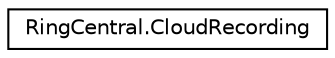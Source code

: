 digraph "Graphical Class Hierarchy"
{
 // LATEX_PDF_SIZE
  edge [fontname="Helvetica",fontsize="10",labelfontname="Helvetica",labelfontsize="10"];
  node [fontname="Helvetica",fontsize="10",shape=record];
  rankdir="LR";
  Node0 [label="RingCentral.CloudRecording",height=0.2,width=0.4,color="black", fillcolor="white", style="filled",URL="$classRingCentral_1_1CloudRecording.html",tooltip="Recording information"];
}

